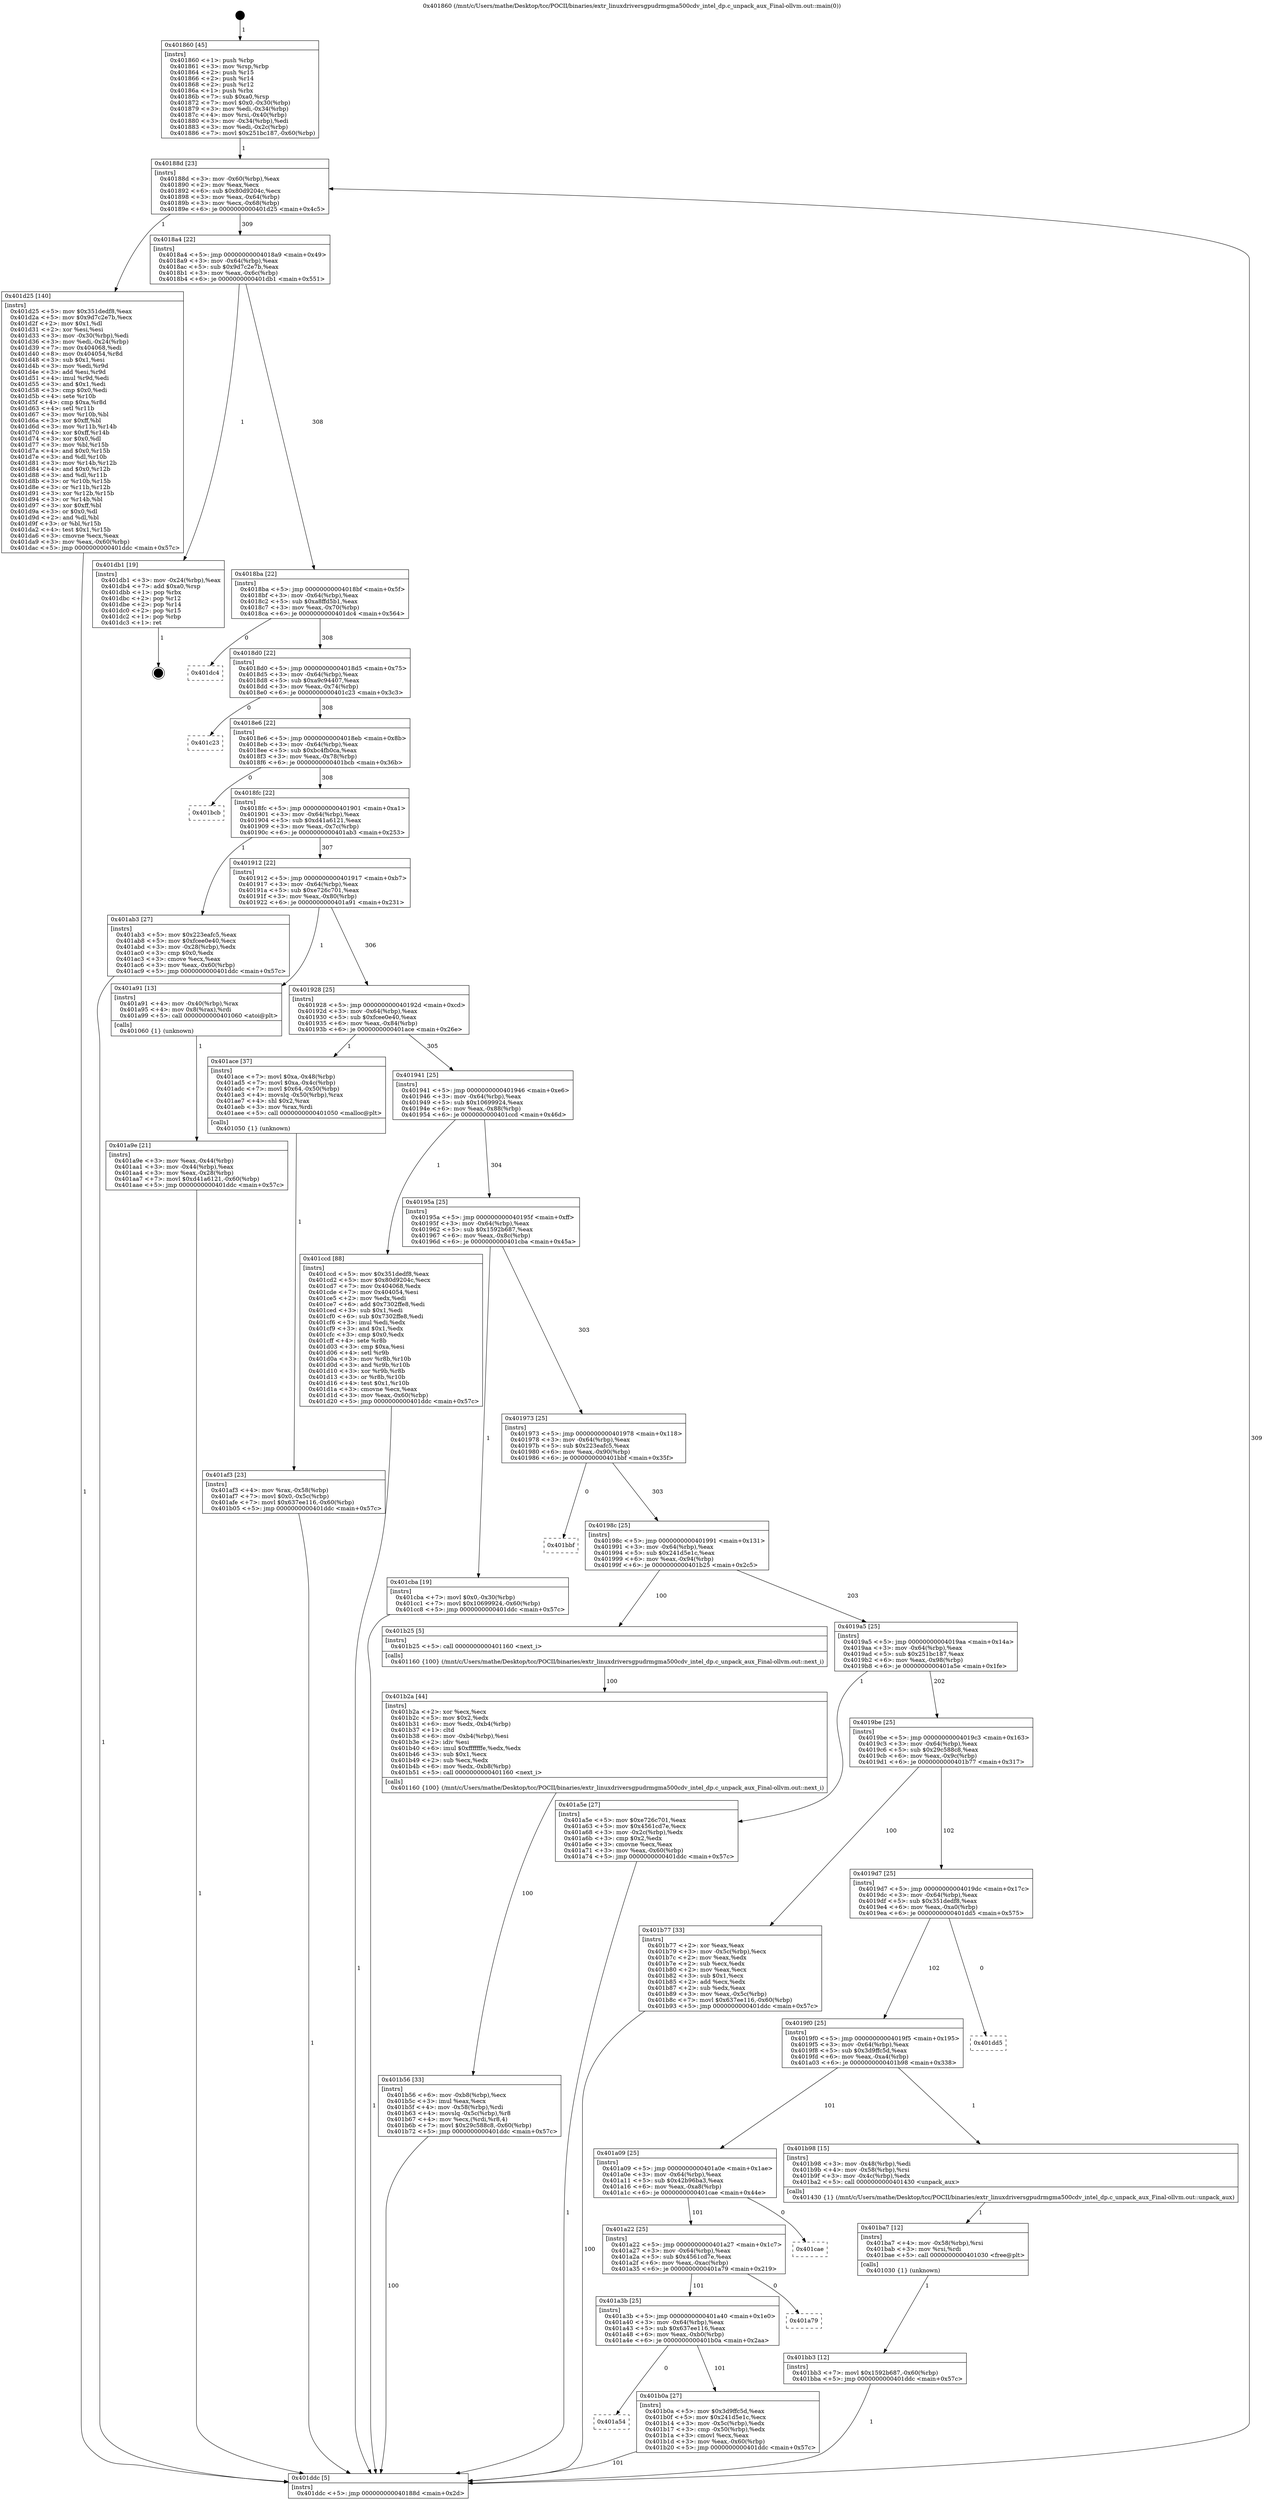 digraph "0x401860" {
  label = "0x401860 (/mnt/c/Users/mathe/Desktop/tcc/POCII/binaries/extr_linuxdriversgpudrmgma500cdv_intel_dp.c_unpack_aux_Final-ollvm.out::main(0))"
  labelloc = "t"
  node[shape=record]

  Entry [label="",width=0.3,height=0.3,shape=circle,fillcolor=black,style=filled]
  "0x40188d" [label="{
     0x40188d [23]\l
     | [instrs]\l
     &nbsp;&nbsp;0x40188d \<+3\>: mov -0x60(%rbp),%eax\l
     &nbsp;&nbsp;0x401890 \<+2\>: mov %eax,%ecx\l
     &nbsp;&nbsp;0x401892 \<+6\>: sub $0x80d9204c,%ecx\l
     &nbsp;&nbsp;0x401898 \<+3\>: mov %eax,-0x64(%rbp)\l
     &nbsp;&nbsp;0x40189b \<+3\>: mov %ecx,-0x68(%rbp)\l
     &nbsp;&nbsp;0x40189e \<+6\>: je 0000000000401d25 \<main+0x4c5\>\l
  }"]
  "0x401d25" [label="{
     0x401d25 [140]\l
     | [instrs]\l
     &nbsp;&nbsp;0x401d25 \<+5\>: mov $0x351dedf8,%eax\l
     &nbsp;&nbsp;0x401d2a \<+5\>: mov $0x9d7c2e7b,%ecx\l
     &nbsp;&nbsp;0x401d2f \<+2\>: mov $0x1,%dl\l
     &nbsp;&nbsp;0x401d31 \<+2\>: xor %esi,%esi\l
     &nbsp;&nbsp;0x401d33 \<+3\>: mov -0x30(%rbp),%edi\l
     &nbsp;&nbsp;0x401d36 \<+3\>: mov %edi,-0x24(%rbp)\l
     &nbsp;&nbsp;0x401d39 \<+7\>: mov 0x404068,%edi\l
     &nbsp;&nbsp;0x401d40 \<+8\>: mov 0x404054,%r8d\l
     &nbsp;&nbsp;0x401d48 \<+3\>: sub $0x1,%esi\l
     &nbsp;&nbsp;0x401d4b \<+3\>: mov %edi,%r9d\l
     &nbsp;&nbsp;0x401d4e \<+3\>: add %esi,%r9d\l
     &nbsp;&nbsp;0x401d51 \<+4\>: imul %r9d,%edi\l
     &nbsp;&nbsp;0x401d55 \<+3\>: and $0x1,%edi\l
     &nbsp;&nbsp;0x401d58 \<+3\>: cmp $0x0,%edi\l
     &nbsp;&nbsp;0x401d5b \<+4\>: sete %r10b\l
     &nbsp;&nbsp;0x401d5f \<+4\>: cmp $0xa,%r8d\l
     &nbsp;&nbsp;0x401d63 \<+4\>: setl %r11b\l
     &nbsp;&nbsp;0x401d67 \<+3\>: mov %r10b,%bl\l
     &nbsp;&nbsp;0x401d6a \<+3\>: xor $0xff,%bl\l
     &nbsp;&nbsp;0x401d6d \<+3\>: mov %r11b,%r14b\l
     &nbsp;&nbsp;0x401d70 \<+4\>: xor $0xff,%r14b\l
     &nbsp;&nbsp;0x401d74 \<+3\>: xor $0x0,%dl\l
     &nbsp;&nbsp;0x401d77 \<+3\>: mov %bl,%r15b\l
     &nbsp;&nbsp;0x401d7a \<+4\>: and $0x0,%r15b\l
     &nbsp;&nbsp;0x401d7e \<+3\>: and %dl,%r10b\l
     &nbsp;&nbsp;0x401d81 \<+3\>: mov %r14b,%r12b\l
     &nbsp;&nbsp;0x401d84 \<+4\>: and $0x0,%r12b\l
     &nbsp;&nbsp;0x401d88 \<+3\>: and %dl,%r11b\l
     &nbsp;&nbsp;0x401d8b \<+3\>: or %r10b,%r15b\l
     &nbsp;&nbsp;0x401d8e \<+3\>: or %r11b,%r12b\l
     &nbsp;&nbsp;0x401d91 \<+3\>: xor %r12b,%r15b\l
     &nbsp;&nbsp;0x401d94 \<+3\>: or %r14b,%bl\l
     &nbsp;&nbsp;0x401d97 \<+3\>: xor $0xff,%bl\l
     &nbsp;&nbsp;0x401d9a \<+3\>: or $0x0,%dl\l
     &nbsp;&nbsp;0x401d9d \<+2\>: and %dl,%bl\l
     &nbsp;&nbsp;0x401d9f \<+3\>: or %bl,%r15b\l
     &nbsp;&nbsp;0x401da2 \<+4\>: test $0x1,%r15b\l
     &nbsp;&nbsp;0x401da6 \<+3\>: cmovne %ecx,%eax\l
     &nbsp;&nbsp;0x401da9 \<+3\>: mov %eax,-0x60(%rbp)\l
     &nbsp;&nbsp;0x401dac \<+5\>: jmp 0000000000401ddc \<main+0x57c\>\l
  }"]
  "0x4018a4" [label="{
     0x4018a4 [22]\l
     | [instrs]\l
     &nbsp;&nbsp;0x4018a4 \<+5\>: jmp 00000000004018a9 \<main+0x49\>\l
     &nbsp;&nbsp;0x4018a9 \<+3\>: mov -0x64(%rbp),%eax\l
     &nbsp;&nbsp;0x4018ac \<+5\>: sub $0x9d7c2e7b,%eax\l
     &nbsp;&nbsp;0x4018b1 \<+3\>: mov %eax,-0x6c(%rbp)\l
     &nbsp;&nbsp;0x4018b4 \<+6\>: je 0000000000401db1 \<main+0x551\>\l
  }"]
  Exit [label="",width=0.3,height=0.3,shape=circle,fillcolor=black,style=filled,peripheries=2]
  "0x401db1" [label="{
     0x401db1 [19]\l
     | [instrs]\l
     &nbsp;&nbsp;0x401db1 \<+3\>: mov -0x24(%rbp),%eax\l
     &nbsp;&nbsp;0x401db4 \<+7\>: add $0xa0,%rsp\l
     &nbsp;&nbsp;0x401dbb \<+1\>: pop %rbx\l
     &nbsp;&nbsp;0x401dbc \<+2\>: pop %r12\l
     &nbsp;&nbsp;0x401dbe \<+2\>: pop %r14\l
     &nbsp;&nbsp;0x401dc0 \<+2\>: pop %r15\l
     &nbsp;&nbsp;0x401dc2 \<+1\>: pop %rbp\l
     &nbsp;&nbsp;0x401dc3 \<+1\>: ret\l
  }"]
  "0x4018ba" [label="{
     0x4018ba [22]\l
     | [instrs]\l
     &nbsp;&nbsp;0x4018ba \<+5\>: jmp 00000000004018bf \<main+0x5f\>\l
     &nbsp;&nbsp;0x4018bf \<+3\>: mov -0x64(%rbp),%eax\l
     &nbsp;&nbsp;0x4018c2 \<+5\>: sub $0xa8ffd5b1,%eax\l
     &nbsp;&nbsp;0x4018c7 \<+3\>: mov %eax,-0x70(%rbp)\l
     &nbsp;&nbsp;0x4018ca \<+6\>: je 0000000000401dc4 \<main+0x564\>\l
  }"]
  "0x401bb3" [label="{
     0x401bb3 [12]\l
     | [instrs]\l
     &nbsp;&nbsp;0x401bb3 \<+7\>: movl $0x1592b687,-0x60(%rbp)\l
     &nbsp;&nbsp;0x401bba \<+5\>: jmp 0000000000401ddc \<main+0x57c\>\l
  }"]
  "0x401dc4" [label="{
     0x401dc4\l
  }", style=dashed]
  "0x4018d0" [label="{
     0x4018d0 [22]\l
     | [instrs]\l
     &nbsp;&nbsp;0x4018d0 \<+5\>: jmp 00000000004018d5 \<main+0x75\>\l
     &nbsp;&nbsp;0x4018d5 \<+3\>: mov -0x64(%rbp),%eax\l
     &nbsp;&nbsp;0x4018d8 \<+5\>: sub $0xa9c94407,%eax\l
     &nbsp;&nbsp;0x4018dd \<+3\>: mov %eax,-0x74(%rbp)\l
     &nbsp;&nbsp;0x4018e0 \<+6\>: je 0000000000401c23 \<main+0x3c3\>\l
  }"]
  "0x401ba7" [label="{
     0x401ba7 [12]\l
     | [instrs]\l
     &nbsp;&nbsp;0x401ba7 \<+4\>: mov -0x58(%rbp),%rsi\l
     &nbsp;&nbsp;0x401bab \<+3\>: mov %rsi,%rdi\l
     &nbsp;&nbsp;0x401bae \<+5\>: call 0000000000401030 \<free@plt\>\l
     | [calls]\l
     &nbsp;&nbsp;0x401030 \{1\} (unknown)\l
  }"]
  "0x401c23" [label="{
     0x401c23\l
  }", style=dashed]
  "0x4018e6" [label="{
     0x4018e6 [22]\l
     | [instrs]\l
     &nbsp;&nbsp;0x4018e6 \<+5\>: jmp 00000000004018eb \<main+0x8b\>\l
     &nbsp;&nbsp;0x4018eb \<+3\>: mov -0x64(%rbp),%eax\l
     &nbsp;&nbsp;0x4018ee \<+5\>: sub $0xbc4fb0ca,%eax\l
     &nbsp;&nbsp;0x4018f3 \<+3\>: mov %eax,-0x78(%rbp)\l
     &nbsp;&nbsp;0x4018f6 \<+6\>: je 0000000000401bcb \<main+0x36b\>\l
  }"]
  "0x401b56" [label="{
     0x401b56 [33]\l
     | [instrs]\l
     &nbsp;&nbsp;0x401b56 \<+6\>: mov -0xb8(%rbp),%ecx\l
     &nbsp;&nbsp;0x401b5c \<+3\>: imul %eax,%ecx\l
     &nbsp;&nbsp;0x401b5f \<+4\>: mov -0x58(%rbp),%rdi\l
     &nbsp;&nbsp;0x401b63 \<+4\>: movslq -0x5c(%rbp),%r8\l
     &nbsp;&nbsp;0x401b67 \<+4\>: mov %ecx,(%rdi,%r8,4)\l
     &nbsp;&nbsp;0x401b6b \<+7\>: movl $0x29c588c8,-0x60(%rbp)\l
     &nbsp;&nbsp;0x401b72 \<+5\>: jmp 0000000000401ddc \<main+0x57c\>\l
  }"]
  "0x401bcb" [label="{
     0x401bcb\l
  }", style=dashed]
  "0x4018fc" [label="{
     0x4018fc [22]\l
     | [instrs]\l
     &nbsp;&nbsp;0x4018fc \<+5\>: jmp 0000000000401901 \<main+0xa1\>\l
     &nbsp;&nbsp;0x401901 \<+3\>: mov -0x64(%rbp),%eax\l
     &nbsp;&nbsp;0x401904 \<+5\>: sub $0xd41a6121,%eax\l
     &nbsp;&nbsp;0x401909 \<+3\>: mov %eax,-0x7c(%rbp)\l
     &nbsp;&nbsp;0x40190c \<+6\>: je 0000000000401ab3 \<main+0x253\>\l
  }"]
  "0x401b2a" [label="{
     0x401b2a [44]\l
     | [instrs]\l
     &nbsp;&nbsp;0x401b2a \<+2\>: xor %ecx,%ecx\l
     &nbsp;&nbsp;0x401b2c \<+5\>: mov $0x2,%edx\l
     &nbsp;&nbsp;0x401b31 \<+6\>: mov %edx,-0xb4(%rbp)\l
     &nbsp;&nbsp;0x401b37 \<+1\>: cltd\l
     &nbsp;&nbsp;0x401b38 \<+6\>: mov -0xb4(%rbp),%esi\l
     &nbsp;&nbsp;0x401b3e \<+2\>: idiv %esi\l
     &nbsp;&nbsp;0x401b40 \<+6\>: imul $0xfffffffe,%edx,%edx\l
     &nbsp;&nbsp;0x401b46 \<+3\>: sub $0x1,%ecx\l
     &nbsp;&nbsp;0x401b49 \<+2\>: sub %ecx,%edx\l
     &nbsp;&nbsp;0x401b4b \<+6\>: mov %edx,-0xb8(%rbp)\l
     &nbsp;&nbsp;0x401b51 \<+5\>: call 0000000000401160 \<next_i\>\l
     | [calls]\l
     &nbsp;&nbsp;0x401160 \{100\} (/mnt/c/Users/mathe/Desktop/tcc/POCII/binaries/extr_linuxdriversgpudrmgma500cdv_intel_dp.c_unpack_aux_Final-ollvm.out::next_i)\l
  }"]
  "0x401ab3" [label="{
     0x401ab3 [27]\l
     | [instrs]\l
     &nbsp;&nbsp;0x401ab3 \<+5\>: mov $0x223eafc5,%eax\l
     &nbsp;&nbsp;0x401ab8 \<+5\>: mov $0xfcee0e40,%ecx\l
     &nbsp;&nbsp;0x401abd \<+3\>: mov -0x28(%rbp),%edx\l
     &nbsp;&nbsp;0x401ac0 \<+3\>: cmp $0x0,%edx\l
     &nbsp;&nbsp;0x401ac3 \<+3\>: cmove %ecx,%eax\l
     &nbsp;&nbsp;0x401ac6 \<+3\>: mov %eax,-0x60(%rbp)\l
     &nbsp;&nbsp;0x401ac9 \<+5\>: jmp 0000000000401ddc \<main+0x57c\>\l
  }"]
  "0x401912" [label="{
     0x401912 [22]\l
     | [instrs]\l
     &nbsp;&nbsp;0x401912 \<+5\>: jmp 0000000000401917 \<main+0xb7\>\l
     &nbsp;&nbsp;0x401917 \<+3\>: mov -0x64(%rbp),%eax\l
     &nbsp;&nbsp;0x40191a \<+5\>: sub $0xe726c701,%eax\l
     &nbsp;&nbsp;0x40191f \<+3\>: mov %eax,-0x80(%rbp)\l
     &nbsp;&nbsp;0x401922 \<+6\>: je 0000000000401a91 \<main+0x231\>\l
  }"]
  "0x401a54" [label="{
     0x401a54\l
  }", style=dashed]
  "0x401a91" [label="{
     0x401a91 [13]\l
     | [instrs]\l
     &nbsp;&nbsp;0x401a91 \<+4\>: mov -0x40(%rbp),%rax\l
     &nbsp;&nbsp;0x401a95 \<+4\>: mov 0x8(%rax),%rdi\l
     &nbsp;&nbsp;0x401a99 \<+5\>: call 0000000000401060 \<atoi@plt\>\l
     | [calls]\l
     &nbsp;&nbsp;0x401060 \{1\} (unknown)\l
  }"]
  "0x401928" [label="{
     0x401928 [25]\l
     | [instrs]\l
     &nbsp;&nbsp;0x401928 \<+5\>: jmp 000000000040192d \<main+0xcd\>\l
     &nbsp;&nbsp;0x40192d \<+3\>: mov -0x64(%rbp),%eax\l
     &nbsp;&nbsp;0x401930 \<+5\>: sub $0xfcee0e40,%eax\l
     &nbsp;&nbsp;0x401935 \<+6\>: mov %eax,-0x84(%rbp)\l
     &nbsp;&nbsp;0x40193b \<+6\>: je 0000000000401ace \<main+0x26e\>\l
  }"]
  "0x401b0a" [label="{
     0x401b0a [27]\l
     | [instrs]\l
     &nbsp;&nbsp;0x401b0a \<+5\>: mov $0x3d9ffc5d,%eax\l
     &nbsp;&nbsp;0x401b0f \<+5\>: mov $0x241d5e1c,%ecx\l
     &nbsp;&nbsp;0x401b14 \<+3\>: mov -0x5c(%rbp),%edx\l
     &nbsp;&nbsp;0x401b17 \<+3\>: cmp -0x50(%rbp),%edx\l
     &nbsp;&nbsp;0x401b1a \<+3\>: cmovl %ecx,%eax\l
     &nbsp;&nbsp;0x401b1d \<+3\>: mov %eax,-0x60(%rbp)\l
     &nbsp;&nbsp;0x401b20 \<+5\>: jmp 0000000000401ddc \<main+0x57c\>\l
  }"]
  "0x401ace" [label="{
     0x401ace [37]\l
     | [instrs]\l
     &nbsp;&nbsp;0x401ace \<+7\>: movl $0xa,-0x48(%rbp)\l
     &nbsp;&nbsp;0x401ad5 \<+7\>: movl $0xa,-0x4c(%rbp)\l
     &nbsp;&nbsp;0x401adc \<+7\>: movl $0x64,-0x50(%rbp)\l
     &nbsp;&nbsp;0x401ae3 \<+4\>: movslq -0x50(%rbp),%rax\l
     &nbsp;&nbsp;0x401ae7 \<+4\>: shl $0x2,%rax\l
     &nbsp;&nbsp;0x401aeb \<+3\>: mov %rax,%rdi\l
     &nbsp;&nbsp;0x401aee \<+5\>: call 0000000000401050 \<malloc@plt\>\l
     | [calls]\l
     &nbsp;&nbsp;0x401050 \{1\} (unknown)\l
  }"]
  "0x401941" [label="{
     0x401941 [25]\l
     | [instrs]\l
     &nbsp;&nbsp;0x401941 \<+5\>: jmp 0000000000401946 \<main+0xe6\>\l
     &nbsp;&nbsp;0x401946 \<+3\>: mov -0x64(%rbp),%eax\l
     &nbsp;&nbsp;0x401949 \<+5\>: sub $0x10699924,%eax\l
     &nbsp;&nbsp;0x40194e \<+6\>: mov %eax,-0x88(%rbp)\l
     &nbsp;&nbsp;0x401954 \<+6\>: je 0000000000401ccd \<main+0x46d\>\l
  }"]
  "0x401a3b" [label="{
     0x401a3b [25]\l
     | [instrs]\l
     &nbsp;&nbsp;0x401a3b \<+5\>: jmp 0000000000401a40 \<main+0x1e0\>\l
     &nbsp;&nbsp;0x401a40 \<+3\>: mov -0x64(%rbp),%eax\l
     &nbsp;&nbsp;0x401a43 \<+5\>: sub $0x637ee116,%eax\l
     &nbsp;&nbsp;0x401a48 \<+6\>: mov %eax,-0xb0(%rbp)\l
     &nbsp;&nbsp;0x401a4e \<+6\>: je 0000000000401b0a \<main+0x2aa\>\l
  }"]
  "0x401ccd" [label="{
     0x401ccd [88]\l
     | [instrs]\l
     &nbsp;&nbsp;0x401ccd \<+5\>: mov $0x351dedf8,%eax\l
     &nbsp;&nbsp;0x401cd2 \<+5\>: mov $0x80d9204c,%ecx\l
     &nbsp;&nbsp;0x401cd7 \<+7\>: mov 0x404068,%edx\l
     &nbsp;&nbsp;0x401cde \<+7\>: mov 0x404054,%esi\l
     &nbsp;&nbsp;0x401ce5 \<+2\>: mov %edx,%edi\l
     &nbsp;&nbsp;0x401ce7 \<+6\>: add $0x7302ffe8,%edi\l
     &nbsp;&nbsp;0x401ced \<+3\>: sub $0x1,%edi\l
     &nbsp;&nbsp;0x401cf0 \<+6\>: sub $0x7302ffe8,%edi\l
     &nbsp;&nbsp;0x401cf6 \<+3\>: imul %edi,%edx\l
     &nbsp;&nbsp;0x401cf9 \<+3\>: and $0x1,%edx\l
     &nbsp;&nbsp;0x401cfc \<+3\>: cmp $0x0,%edx\l
     &nbsp;&nbsp;0x401cff \<+4\>: sete %r8b\l
     &nbsp;&nbsp;0x401d03 \<+3\>: cmp $0xa,%esi\l
     &nbsp;&nbsp;0x401d06 \<+4\>: setl %r9b\l
     &nbsp;&nbsp;0x401d0a \<+3\>: mov %r8b,%r10b\l
     &nbsp;&nbsp;0x401d0d \<+3\>: and %r9b,%r10b\l
     &nbsp;&nbsp;0x401d10 \<+3\>: xor %r9b,%r8b\l
     &nbsp;&nbsp;0x401d13 \<+3\>: or %r8b,%r10b\l
     &nbsp;&nbsp;0x401d16 \<+4\>: test $0x1,%r10b\l
     &nbsp;&nbsp;0x401d1a \<+3\>: cmovne %ecx,%eax\l
     &nbsp;&nbsp;0x401d1d \<+3\>: mov %eax,-0x60(%rbp)\l
     &nbsp;&nbsp;0x401d20 \<+5\>: jmp 0000000000401ddc \<main+0x57c\>\l
  }"]
  "0x40195a" [label="{
     0x40195a [25]\l
     | [instrs]\l
     &nbsp;&nbsp;0x40195a \<+5\>: jmp 000000000040195f \<main+0xff\>\l
     &nbsp;&nbsp;0x40195f \<+3\>: mov -0x64(%rbp),%eax\l
     &nbsp;&nbsp;0x401962 \<+5\>: sub $0x1592b687,%eax\l
     &nbsp;&nbsp;0x401967 \<+6\>: mov %eax,-0x8c(%rbp)\l
     &nbsp;&nbsp;0x40196d \<+6\>: je 0000000000401cba \<main+0x45a\>\l
  }"]
  "0x401a79" [label="{
     0x401a79\l
  }", style=dashed]
  "0x401cba" [label="{
     0x401cba [19]\l
     | [instrs]\l
     &nbsp;&nbsp;0x401cba \<+7\>: movl $0x0,-0x30(%rbp)\l
     &nbsp;&nbsp;0x401cc1 \<+7\>: movl $0x10699924,-0x60(%rbp)\l
     &nbsp;&nbsp;0x401cc8 \<+5\>: jmp 0000000000401ddc \<main+0x57c\>\l
  }"]
  "0x401973" [label="{
     0x401973 [25]\l
     | [instrs]\l
     &nbsp;&nbsp;0x401973 \<+5\>: jmp 0000000000401978 \<main+0x118\>\l
     &nbsp;&nbsp;0x401978 \<+3\>: mov -0x64(%rbp),%eax\l
     &nbsp;&nbsp;0x40197b \<+5\>: sub $0x223eafc5,%eax\l
     &nbsp;&nbsp;0x401980 \<+6\>: mov %eax,-0x90(%rbp)\l
     &nbsp;&nbsp;0x401986 \<+6\>: je 0000000000401bbf \<main+0x35f\>\l
  }"]
  "0x401a22" [label="{
     0x401a22 [25]\l
     | [instrs]\l
     &nbsp;&nbsp;0x401a22 \<+5\>: jmp 0000000000401a27 \<main+0x1c7\>\l
     &nbsp;&nbsp;0x401a27 \<+3\>: mov -0x64(%rbp),%eax\l
     &nbsp;&nbsp;0x401a2a \<+5\>: sub $0x4561cd7e,%eax\l
     &nbsp;&nbsp;0x401a2f \<+6\>: mov %eax,-0xac(%rbp)\l
     &nbsp;&nbsp;0x401a35 \<+6\>: je 0000000000401a79 \<main+0x219\>\l
  }"]
  "0x401bbf" [label="{
     0x401bbf\l
  }", style=dashed]
  "0x40198c" [label="{
     0x40198c [25]\l
     | [instrs]\l
     &nbsp;&nbsp;0x40198c \<+5\>: jmp 0000000000401991 \<main+0x131\>\l
     &nbsp;&nbsp;0x401991 \<+3\>: mov -0x64(%rbp),%eax\l
     &nbsp;&nbsp;0x401994 \<+5\>: sub $0x241d5e1c,%eax\l
     &nbsp;&nbsp;0x401999 \<+6\>: mov %eax,-0x94(%rbp)\l
     &nbsp;&nbsp;0x40199f \<+6\>: je 0000000000401b25 \<main+0x2c5\>\l
  }"]
  "0x401cae" [label="{
     0x401cae\l
  }", style=dashed]
  "0x401b25" [label="{
     0x401b25 [5]\l
     | [instrs]\l
     &nbsp;&nbsp;0x401b25 \<+5\>: call 0000000000401160 \<next_i\>\l
     | [calls]\l
     &nbsp;&nbsp;0x401160 \{100\} (/mnt/c/Users/mathe/Desktop/tcc/POCII/binaries/extr_linuxdriversgpudrmgma500cdv_intel_dp.c_unpack_aux_Final-ollvm.out::next_i)\l
  }"]
  "0x4019a5" [label="{
     0x4019a5 [25]\l
     | [instrs]\l
     &nbsp;&nbsp;0x4019a5 \<+5\>: jmp 00000000004019aa \<main+0x14a\>\l
     &nbsp;&nbsp;0x4019aa \<+3\>: mov -0x64(%rbp),%eax\l
     &nbsp;&nbsp;0x4019ad \<+5\>: sub $0x251bc187,%eax\l
     &nbsp;&nbsp;0x4019b2 \<+6\>: mov %eax,-0x98(%rbp)\l
     &nbsp;&nbsp;0x4019b8 \<+6\>: je 0000000000401a5e \<main+0x1fe\>\l
  }"]
  "0x401a09" [label="{
     0x401a09 [25]\l
     | [instrs]\l
     &nbsp;&nbsp;0x401a09 \<+5\>: jmp 0000000000401a0e \<main+0x1ae\>\l
     &nbsp;&nbsp;0x401a0e \<+3\>: mov -0x64(%rbp),%eax\l
     &nbsp;&nbsp;0x401a11 \<+5\>: sub $0x42b96ba3,%eax\l
     &nbsp;&nbsp;0x401a16 \<+6\>: mov %eax,-0xa8(%rbp)\l
     &nbsp;&nbsp;0x401a1c \<+6\>: je 0000000000401cae \<main+0x44e\>\l
  }"]
  "0x401a5e" [label="{
     0x401a5e [27]\l
     | [instrs]\l
     &nbsp;&nbsp;0x401a5e \<+5\>: mov $0xe726c701,%eax\l
     &nbsp;&nbsp;0x401a63 \<+5\>: mov $0x4561cd7e,%ecx\l
     &nbsp;&nbsp;0x401a68 \<+3\>: mov -0x2c(%rbp),%edx\l
     &nbsp;&nbsp;0x401a6b \<+3\>: cmp $0x2,%edx\l
     &nbsp;&nbsp;0x401a6e \<+3\>: cmovne %ecx,%eax\l
     &nbsp;&nbsp;0x401a71 \<+3\>: mov %eax,-0x60(%rbp)\l
     &nbsp;&nbsp;0x401a74 \<+5\>: jmp 0000000000401ddc \<main+0x57c\>\l
  }"]
  "0x4019be" [label="{
     0x4019be [25]\l
     | [instrs]\l
     &nbsp;&nbsp;0x4019be \<+5\>: jmp 00000000004019c3 \<main+0x163\>\l
     &nbsp;&nbsp;0x4019c3 \<+3\>: mov -0x64(%rbp),%eax\l
     &nbsp;&nbsp;0x4019c6 \<+5\>: sub $0x29c588c8,%eax\l
     &nbsp;&nbsp;0x4019cb \<+6\>: mov %eax,-0x9c(%rbp)\l
     &nbsp;&nbsp;0x4019d1 \<+6\>: je 0000000000401b77 \<main+0x317\>\l
  }"]
  "0x401ddc" [label="{
     0x401ddc [5]\l
     | [instrs]\l
     &nbsp;&nbsp;0x401ddc \<+5\>: jmp 000000000040188d \<main+0x2d\>\l
  }"]
  "0x401860" [label="{
     0x401860 [45]\l
     | [instrs]\l
     &nbsp;&nbsp;0x401860 \<+1\>: push %rbp\l
     &nbsp;&nbsp;0x401861 \<+3\>: mov %rsp,%rbp\l
     &nbsp;&nbsp;0x401864 \<+2\>: push %r15\l
     &nbsp;&nbsp;0x401866 \<+2\>: push %r14\l
     &nbsp;&nbsp;0x401868 \<+2\>: push %r12\l
     &nbsp;&nbsp;0x40186a \<+1\>: push %rbx\l
     &nbsp;&nbsp;0x40186b \<+7\>: sub $0xa0,%rsp\l
     &nbsp;&nbsp;0x401872 \<+7\>: movl $0x0,-0x30(%rbp)\l
     &nbsp;&nbsp;0x401879 \<+3\>: mov %edi,-0x34(%rbp)\l
     &nbsp;&nbsp;0x40187c \<+4\>: mov %rsi,-0x40(%rbp)\l
     &nbsp;&nbsp;0x401880 \<+3\>: mov -0x34(%rbp),%edi\l
     &nbsp;&nbsp;0x401883 \<+3\>: mov %edi,-0x2c(%rbp)\l
     &nbsp;&nbsp;0x401886 \<+7\>: movl $0x251bc187,-0x60(%rbp)\l
  }"]
  "0x401a9e" [label="{
     0x401a9e [21]\l
     | [instrs]\l
     &nbsp;&nbsp;0x401a9e \<+3\>: mov %eax,-0x44(%rbp)\l
     &nbsp;&nbsp;0x401aa1 \<+3\>: mov -0x44(%rbp),%eax\l
     &nbsp;&nbsp;0x401aa4 \<+3\>: mov %eax,-0x28(%rbp)\l
     &nbsp;&nbsp;0x401aa7 \<+7\>: movl $0xd41a6121,-0x60(%rbp)\l
     &nbsp;&nbsp;0x401aae \<+5\>: jmp 0000000000401ddc \<main+0x57c\>\l
  }"]
  "0x401af3" [label="{
     0x401af3 [23]\l
     | [instrs]\l
     &nbsp;&nbsp;0x401af3 \<+4\>: mov %rax,-0x58(%rbp)\l
     &nbsp;&nbsp;0x401af7 \<+7\>: movl $0x0,-0x5c(%rbp)\l
     &nbsp;&nbsp;0x401afe \<+7\>: movl $0x637ee116,-0x60(%rbp)\l
     &nbsp;&nbsp;0x401b05 \<+5\>: jmp 0000000000401ddc \<main+0x57c\>\l
  }"]
  "0x401b98" [label="{
     0x401b98 [15]\l
     | [instrs]\l
     &nbsp;&nbsp;0x401b98 \<+3\>: mov -0x48(%rbp),%edi\l
     &nbsp;&nbsp;0x401b9b \<+4\>: mov -0x58(%rbp),%rsi\l
     &nbsp;&nbsp;0x401b9f \<+3\>: mov -0x4c(%rbp),%edx\l
     &nbsp;&nbsp;0x401ba2 \<+5\>: call 0000000000401430 \<unpack_aux\>\l
     | [calls]\l
     &nbsp;&nbsp;0x401430 \{1\} (/mnt/c/Users/mathe/Desktop/tcc/POCII/binaries/extr_linuxdriversgpudrmgma500cdv_intel_dp.c_unpack_aux_Final-ollvm.out::unpack_aux)\l
  }"]
  "0x401b77" [label="{
     0x401b77 [33]\l
     | [instrs]\l
     &nbsp;&nbsp;0x401b77 \<+2\>: xor %eax,%eax\l
     &nbsp;&nbsp;0x401b79 \<+3\>: mov -0x5c(%rbp),%ecx\l
     &nbsp;&nbsp;0x401b7c \<+2\>: mov %eax,%edx\l
     &nbsp;&nbsp;0x401b7e \<+2\>: sub %ecx,%edx\l
     &nbsp;&nbsp;0x401b80 \<+2\>: mov %eax,%ecx\l
     &nbsp;&nbsp;0x401b82 \<+3\>: sub $0x1,%ecx\l
     &nbsp;&nbsp;0x401b85 \<+2\>: add %ecx,%edx\l
     &nbsp;&nbsp;0x401b87 \<+2\>: sub %edx,%eax\l
     &nbsp;&nbsp;0x401b89 \<+3\>: mov %eax,-0x5c(%rbp)\l
     &nbsp;&nbsp;0x401b8c \<+7\>: movl $0x637ee116,-0x60(%rbp)\l
     &nbsp;&nbsp;0x401b93 \<+5\>: jmp 0000000000401ddc \<main+0x57c\>\l
  }"]
  "0x4019d7" [label="{
     0x4019d7 [25]\l
     | [instrs]\l
     &nbsp;&nbsp;0x4019d7 \<+5\>: jmp 00000000004019dc \<main+0x17c\>\l
     &nbsp;&nbsp;0x4019dc \<+3\>: mov -0x64(%rbp),%eax\l
     &nbsp;&nbsp;0x4019df \<+5\>: sub $0x351dedf8,%eax\l
     &nbsp;&nbsp;0x4019e4 \<+6\>: mov %eax,-0xa0(%rbp)\l
     &nbsp;&nbsp;0x4019ea \<+6\>: je 0000000000401dd5 \<main+0x575\>\l
  }"]
  "0x4019f0" [label="{
     0x4019f0 [25]\l
     | [instrs]\l
     &nbsp;&nbsp;0x4019f0 \<+5\>: jmp 00000000004019f5 \<main+0x195\>\l
     &nbsp;&nbsp;0x4019f5 \<+3\>: mov -0x64(%rbp),%eax\l
     &nbsp;&nbsp;0x4019f8 \<+5\>: sub $0x3d9ffc5d,%eax\l
     &nbsp;&nbsp;0x4019fd \<+6\>: mov %eax,-0xa4(%rbp)\l
     &nbsp;&nbsp;0x401a03 \<+6\>: je 0000000000401b98 \<main+0x338\>\l
  }"]
  "0x401dd5" [label="{
     0x401dd5\l
  }", style=dashed]
  Entry -> "0x401860" [label=" 1"]
  "0x40188d" -> "0x401d25" [label=" 1"]
  "0x40188d" -> "0x4018a4" [label=" 309"]
  "0x401db1" -> Exit [label=" 1"]
  "0x4018a4" -> "0x401db1" [label=" 1"]
  "0x4018a4" -> "0x4018ba" [label=" 308"]
  "0x401d25" -> "0x401ddc" [label=" 1"]
  "0x4018ba" -> "0x401dc4" [label=" 0"]
  "0x4018ba" -> "0x4018d0" [label=" 308"]
  "0x401ccd" -> "0x401ddc" [label=" 1"]
  "0x4018d0" -> "0x401c23" [label=" 0"]
  "0x4018d0" -> "0x4018e6" [label=" 308"]
  "0x401cba" -> "0x401ddc" [label=" 1"]
  "0x4018e6" -> "0x401bcb" [label=" 0"]
  "0x4018e6" -> "0x4018fc" [label=" 308"]
  "0x401bb3" -> "0x401ddc" [label=" 1"]
  "0x4018fc" -> "0x401ab3" [label=" 1"]
  "0x4018fc" -> "0x401912" [label=" 307"]
  "0x401ba7" -> "0x401bb3" [label=" 1"]
  "0x401912" -> "0x401a91" [label=" 1"]
  "0x401912" -> "0x401928" [label=" 306"]
  "0x401b98" -> "0x401ba7" [label=" 1"]
  "0x401928" -> "0x401ace" [label=" 1"]
  "0x401928" -> "0x401941" [label=" 305"]
  "0x401b77" -> "0x401ddc" [label=" 100"]
  "0x401941" -> "0x401ccd" [label=" 1"]
  "0x401941" -> "0x40195a" [label=" 304"]
  "0x401b2a" -> "0x401b56" [label=" 100"]
  "0x40195a" -> "0x401cba" [label=" 1"]
  "0x40195a" -> "0x401973" [label=" 303"]
  "0x401b25" -> "0x401b2a" [label=" 100"]
  "0x401973" -> "0x401bbf" [label=" 0"]
  "0x401973" -> "0x40198c" [label=" 303"]
  "0x401a3b" -> "0x401a54" [label=" 0"]
  "0x40198c" -> "0x401b25" [label=" 100"]
  "0x40198c" -> "0x4019a5" [label=" 203"]
  "0x401a3b" -> "0x401b0a" [label=" 101"]
  "0x4019a5" -> "0x401a5e" [label=" 1"]
  "0x4019a5" -> "0x4019be" [label=" 202"]
  "0x401a5e" -> "0x401ddc" [label=" 1"]
  "0x401860" -> "0x40188d" [label=" 1"]
  "0x401ddc" -> "0x40188d" [label=" 309"]
  "0x401a91" -> "0x401a9e" [label=" 1"]
  "0x401a9e" -> "0x401ddc" [label=" 1"]
  "0x401ab3" -> "0x401ddc" [label=" 1"]
  "0x401ace" -> "0x401af3" [label=" 1"]
  "0x401af3" -> "0x401ddc" [label=" 1"]
  "0x401a22" -> "0x401a3b" [label=" 101"]
  "0x4019be" -> "0x401b77" [label=" 100"]
  "0x4019be" -> "0x4019d7" [label=" 102"]
  "0x401a22" -> "0x401a79" [label=" 0"]
  "0x4019d7" -> "0x401dd5" [label=" 0"]
  "0x4019d7" -> "0x4019f0" [label=" 102"]
  "0x401b0a" -> "0x401ddc" [label=" 101"]
  "0x4019f0" -> "0x401b98" [label=" 1"]
  "0x4019f0" -> "0x401a09" [label=" 101"]
  "0x401b56" -> "0x401ddc" [label=" 100"]
  "0x401a09" -> "0x401cae" [label=" 0"]
  "0x401a09" -> "0x401a22" [label=" 101"]
}
